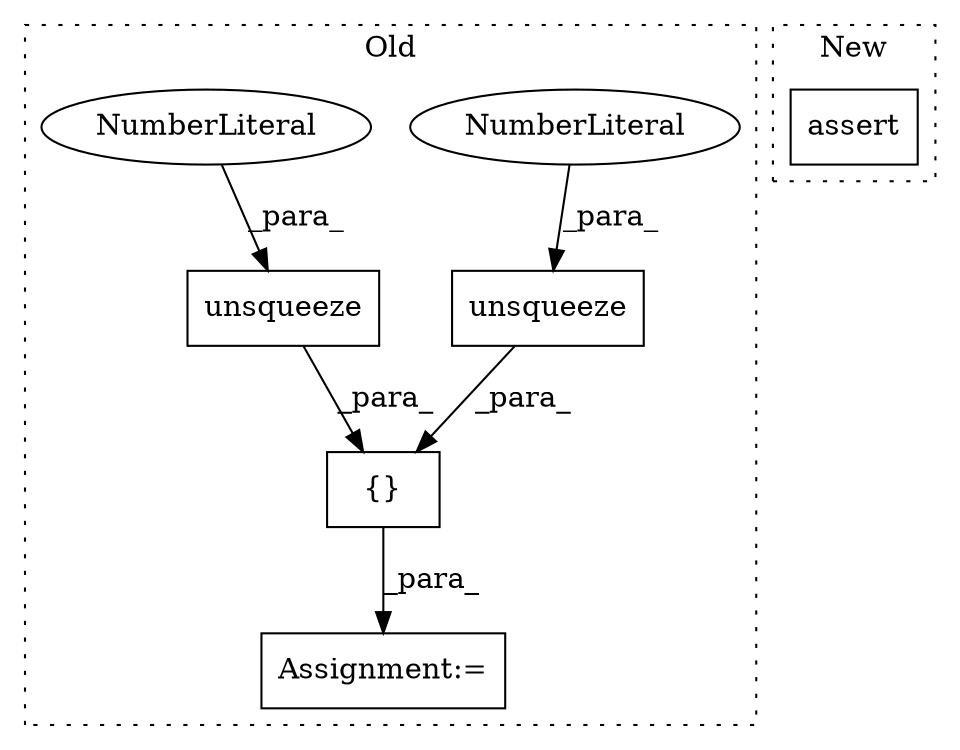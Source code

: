 digraph G {
subgraph cluster0 {
1 [label="unsqueeze" a="32" s="6233,6244" l="10,1" shape="box"];
3 [label="NumberLiteral" a="34" s="6243" l="1" shape="ellipse"];
4 [label="Assignment:=" a="7" s="6177" l="1" shape="box"];
5 [label="unsqueeze" a="32" s="6281,6292" l="10,1" shape="box"];
6 [label="{}" a="4" s="6197,6293" l="1,1" shape="box"];
7 [label="NumberLiteral" a="34" s="6291" l="1" shape="ellipse"];
label = "Old";
style="dotted";
}
subgraph cluster1 {
2 [label="assert" a="32" s="7044,7096" l="12,1" shape="box"];
label = "New";
style="dotted";
}
1 -> 6 [label="_para_"];
3 -> 1 [label="_para_"];
5 -> 6 [label="_para_"];
6 -> 4 [label="_para_"];
7 -> 5 [label="_para_"];
}